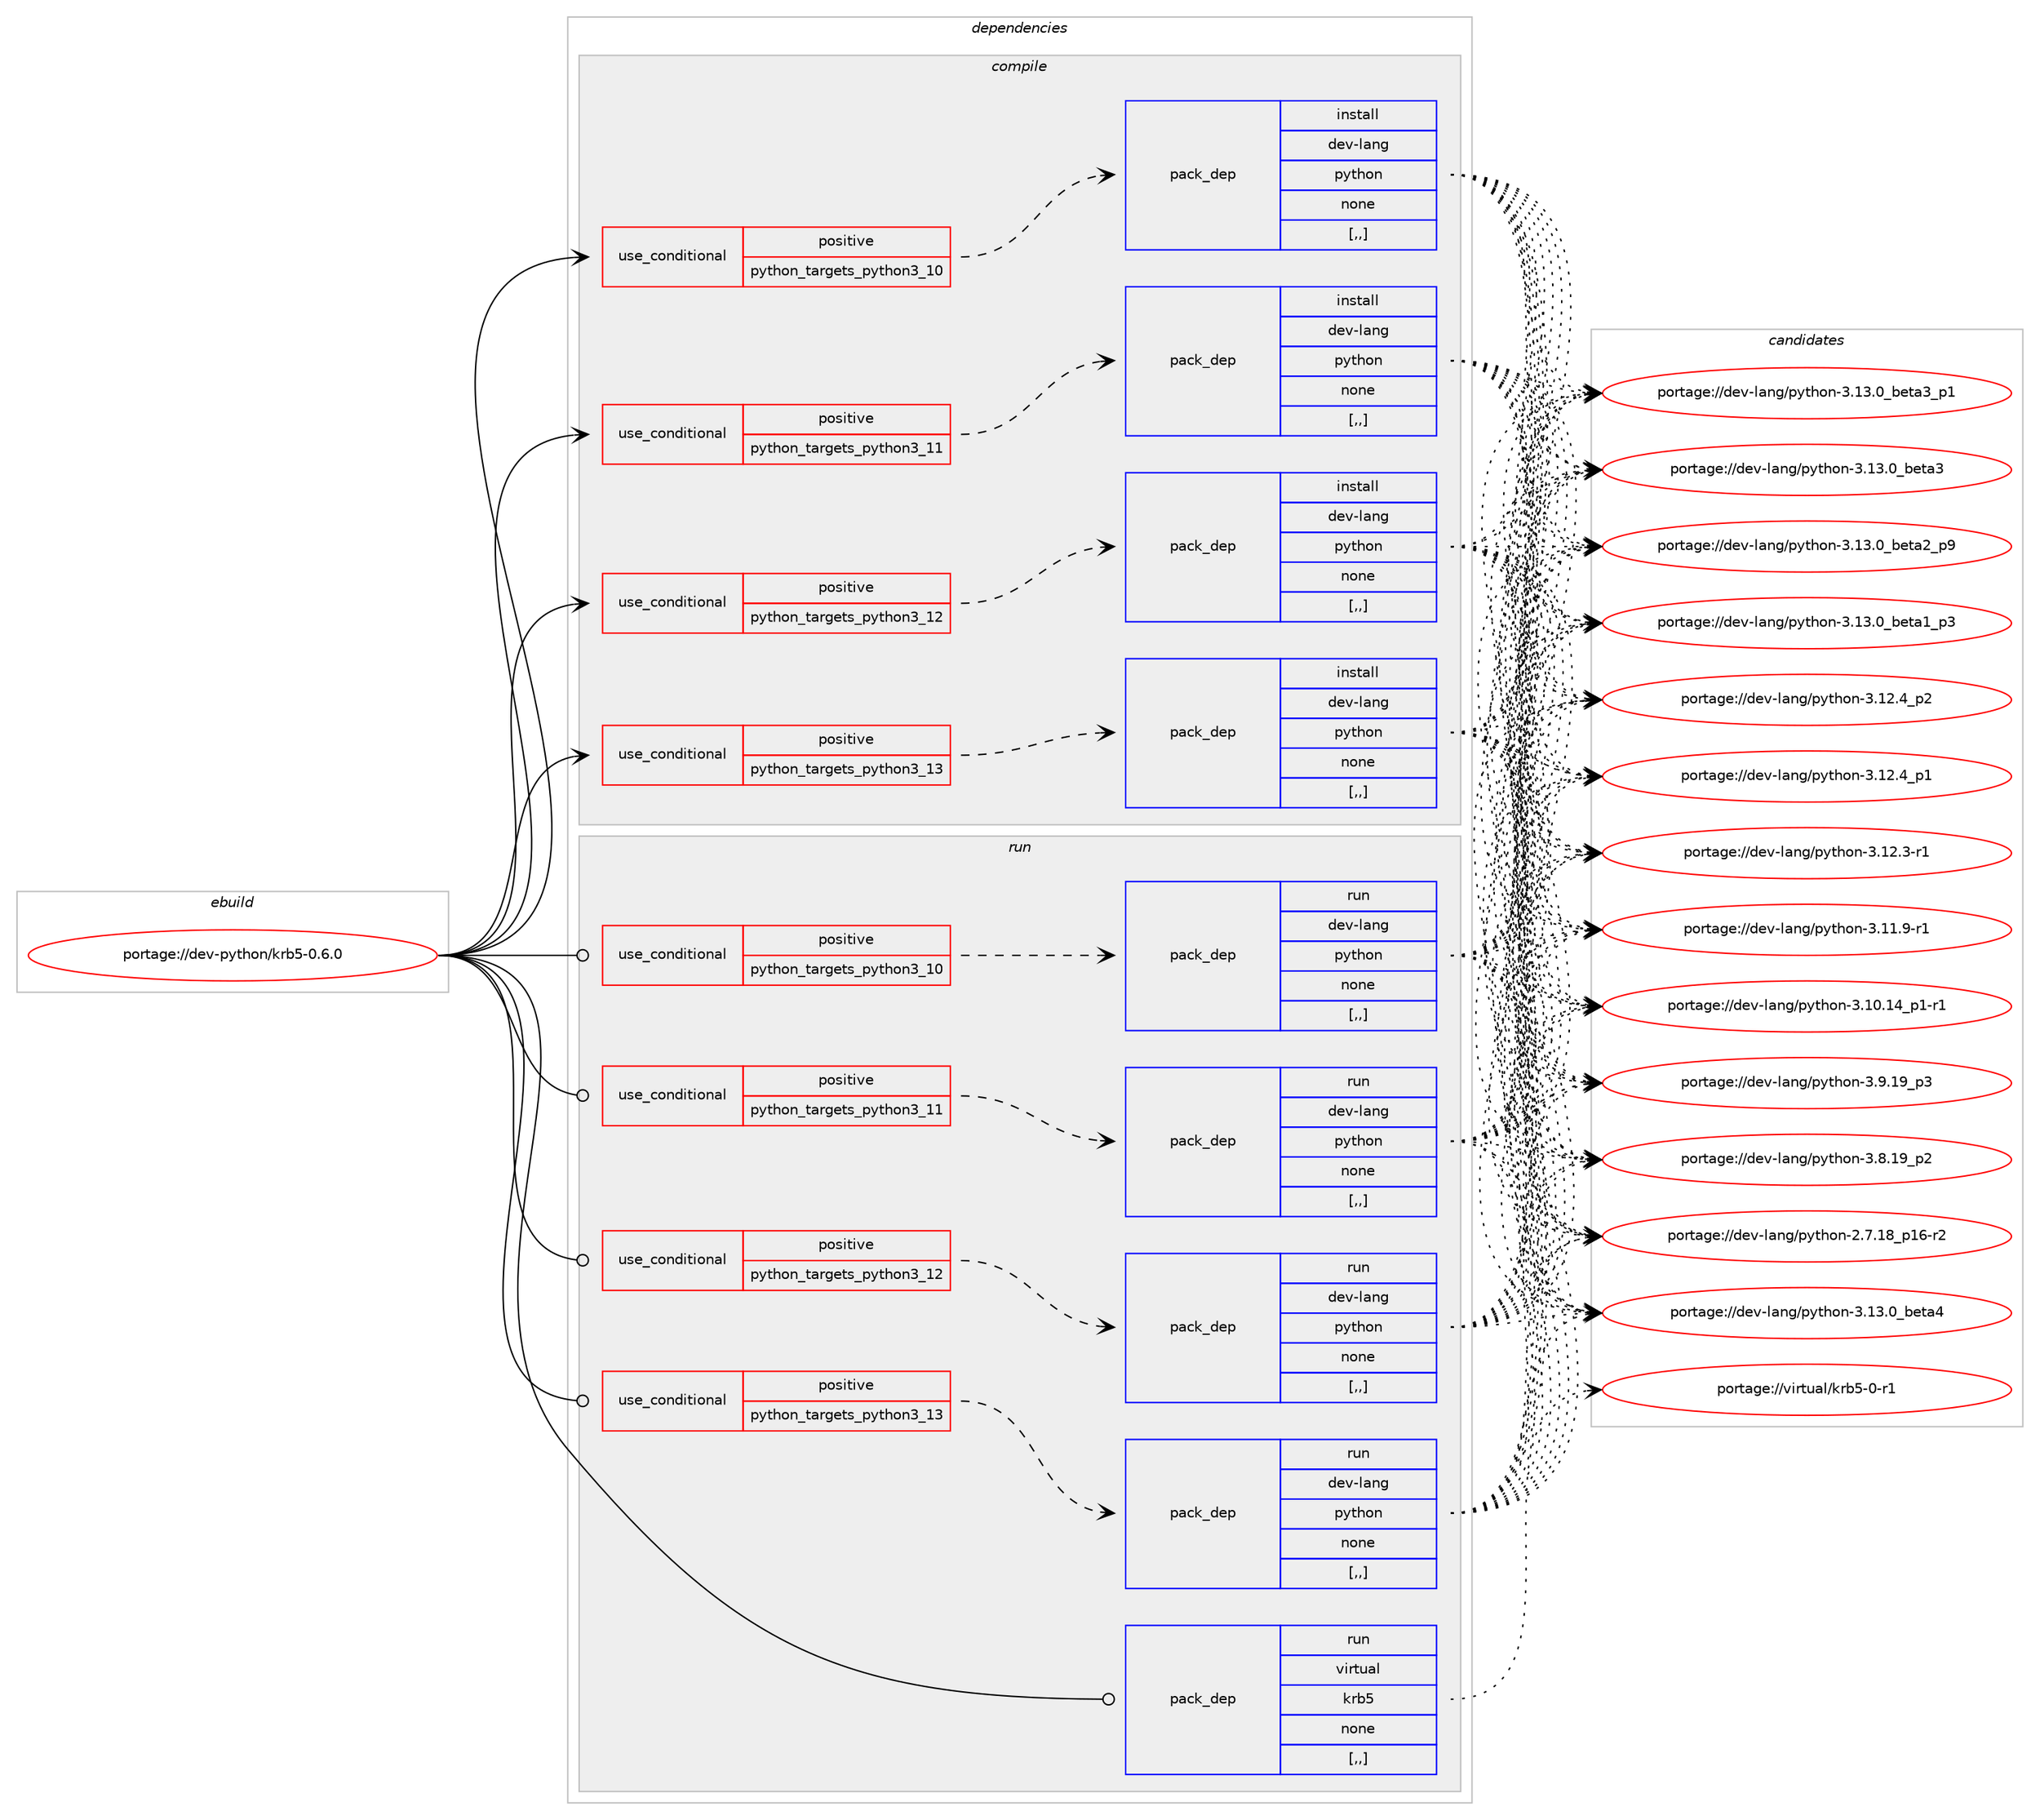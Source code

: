 digraph prolog {

# *************
# Graph options
# *************

newrank=true;
concentrate=true;
compound=true;
graph [rankdir=LR,fontname=Helvetica,fontsize=10,ranksep=1.5];#, ranksep=2.5, nodesep=0.2];
edge  [arrowhead=vee];
node  [fontname=Helvetica,fontsize=10];

# **********
# The ebuild
# **********

subgraph cluster_leftcol {
color=gray;
label=<<i>ebuild</i>>;
id [label="portage://dev-python/krb5-0.6.0", color=red, width=4, href="../dev-python/krb5-0.6.0.svg"];
}

# ****************
# The dependencies
# ****************

subgraph cluster_midcol {
color=gray;
label=<<i>dependencies</i>>;
subgraph cluster_compile {
fillcolor="#eeeeee";
style=filled;
label=<<i>compile</i>>;
subgraph cond34245 {
dependency149998 [label=<<TABLE BORDER="0" CELLBORDER="1" CELLSPACING="0" CELLPADDING="4"><TR><TD ROWSPAN="3" CELLPADDING="10">use_conditional</TD></TR><TR><TD>positive</TD></TR><TR><TD>python_targets_python3_10</TD></TR></TABLE>>, shape=none, color=red];
subgraph pack114504 {
dependency149999 [label=<<TABLE BORDER="0" CELLBORDER="1" CELLSPACING="0" CELLPADDING="4" WIDTH="220"><TR><TD ROWSPAN="6" CELLPADDING="30">pack_dep</TD></TR><TR><TD WIDTH="110">install</TD></TR><TR><TD>dev-lang</TD></TR><TR><TD>python</TD></TR><TR><TD>none</TD></TR><TR><TD>[,,]</TD></TR></TABLE>>, shape=none, color=blue];
}
dependency149998:e -> dependency149999:w [weight=20,style="dashed",arrowhead="vee"];
}
id:e -> dependency149998:w [weight=20,style="solid",arrowhead="vee"];
subgraph cond34246 {
dependency150000 [label=<<TABLE BORDER="0" CELLBORDER="1" CELLSPACING="0" CELLPADDING="4"><TR><TD ROWSPAN="3" CELLPADDING="10">use_conditional</TD></TR><TR><TD>positive</TD></TR><TR><TD>python_targets_python3_11</TD></TR></TABLE>>, shape=none, color=red];
subgraph pack114505 {
dependency150001 [label=<<TABLE BORDER="0" CELLBORDER="1" CELLSPACING="0" CELLPADDING="4" WIDTH="220"><TR><TD ROWSPAN="6" CELLPADDING="30">pack_dep</TD></TR><TR><TD WIDTH="110">install</TD></TR><TR><TD>dev-lang</TD></TR><TR><TD>python</TD></TR><TR><TD>none</TD></TR><TR><TD>[,,]</TD></TR></TABLE>>, shape=none, color=blue];
}
dependency150000:e -> dependency150001:w [weight=20,style="dashed",arrowhead="vee"];
}
id:e -> dependency150000:w [weight=20,style="solid",arrowhead="vee"];
subgraph cond34247 {
dependency150002 [label=<<TABLE BORDER="0" CELLBORDER="1" CELLSPACING="0" CELLPADDING="4"><TR><TD ROWSPAN="3" CELLPADDING="10">use_conditional</TD></TR><TR><TD>positive</TD></TR><TR><TD>python_targets_python3_12</TD></TR></TABLE>>, shape=none, color=red];
subgraph pack114506 {
dependency150003 [label=<<TABLE BORDER="0" CELLBORDER="1" CELLSPACING="0" CELLPADDING="4" WIDTH="220"><TR><TD ROWSPAN="6" CELLPADDING="30">pack_dep</TD></TR><TR><TD WIDTH="110">install</TD></TR><TR><TD>dev-lang</TD></TR><TR><TD>python</TD></TR><TR><TD>none</TD></TR><TR><TD>[,,]</TD></TR></TABLE>>, shape=none, color=blue];
}
dependency150002:e -> dependency150003:w [weight=20,style="dashed",arrowhead="vee"];
}
id:e -> dependency150002:w [weight=20,style="solid",arrowhead="vee"];
subgraph cond34248 {
dependency150004 [label=<<TABLE BORDER="0" CELLBORDER="1" CELLSPACING="0" CELLPADDING="4"><TR><TD ROWSPAN="3" CELLPADDING="10">use_conditional</TD></TR><TR><TD>positive</TD></TR><TR><TD>python_targets_python3_13</TD></TR></TABLE>>, shape=none, color=red];
subgraph pack114507 {
dependency150005 [label=<<TABLE BORDER="0" CELLBORDER="1" CELLSPACING="0" CELLPADDING="4" WIDTH="220"><TR><TD ROWSPAN="6" CELLPADDING="30">pack_dep</TD></TR><TR><TD WIDTH="110">install</TD></TR><TR><TD>dev-lang</TD></TR><TR><TD>python</TD></TR><TR><TD>none</TD></TR><TR><TD>[,,]</TD></TR></TABLE>>, shape=none, color=blue];
}
dependency150004:e -> dependency150005:w [weight=20,style="dashed",arrowhead="vee"];
}
id:e -> dependency150004:w [weight=20,style="solid",arrowhead="vee"];
}
subgraph cluster_compileandrun {
fillcolor="#eeeeee";
style=filled;
label=<<i>compile and run</i>>;
}
subgraph cluster_run {
fillcolor="#eeeeee";
style=filled;
label=<<i>run</i>>;
subgraph cond34249 {
dependency150006 [label=<<TABLE BORDER="0" CELLBORDER="1" CELLSPACING="0" CELLPADDING="4"><TR><TD ROWSPAN="3" CELLPADDING="10">use_conditional</TD></TR><TR><TD>positive</TD></TR><TR><TD>python_targets_python3_10</TD></TR></TABLE>>, shape=none, color=red];
subgraph pack114508 {
dependency150007 [label=<<TABLE BORDER="0" CELLBORDER="1" CELLSPACING="0" CELLPADDING="4" WIDTH="220"><TR><TD ROWSPAN="6" CELLPADDING="30">pack_dep</TD></TR><TR><TD WIDTH="110">run</TD></TR><TR><TD>dev-lang</TD></TR><TR><TD>python</TD></TR><TR><TD>none</TD></TR><TR><TD>[,,]</TD></TR></TABLE>>, shape=none, color=blue];
}
dependency150006:e -> dependency150007:w [weight=20,style="dashed",arrowhead="vee"];
}
id:e -> dependency150006:w [weight=20,style="solid",arrowhead="odot"];
subgraph cond34250 {
dependency150008 [label=<<TABLE BORDER="0" CELLBORDER="1" CELLSPACING="0" CELLPADDING="4"><TR><TD ROWSPAN="3" CELLPADDING="10">use_conditional</TD></TR><TR><TD>positive</TD></TR><TR><TD>python_targets_python3_11</TD></TR></TABLE>>, shape=none, color=red];
subgraph pack114509 {
dependency150009 [label=<<TABLE BORDER="0" CELLBORDER="1" CELLSPACING="0" CELLPADDING="4" WIDTH="220"><TR><TD ROWSPAN="6" CELLPADDING="30">pack_dep</TD></TR><TR><TD WIDTH="110">run</TD></TR><TR><TD>dev-lang</TD></TR><TR><TD>python</TD></TR><TR><TD>none</TD></TR><TR><TD>[,,]</TD></TR></TABLE>>, shape=none, color=blue];
}
dependency150008:e -> dependency150009:w [weight=20,style="dashed",arrowhead="vee"];
}
id:e -> dependency150008:w [weight=20,style="solid",arrowhead="odot"];
subgraph cond34251 {
dependency150010 [label=<<TABLE BORDER="0" CELLBORDER="1" CELLSPACING="0" CELLPADDING="4"><TR><TD ROWSPAN="3" CELLPADDING="10">use_conditional</TD></TR><TR><TD>positive</TD></TR><TR><TD>python_targets_python3_12</TD></TR></TABLE>>, shape=none, color=red];
subgraph pack114510 {
dependency150011 [label=<<TABLE BORDER="0" CELLBORDER="1" CELLSPACING="0" CELLPADDING="4" WIDTH="220"><TR><TD ROWSPAN="6" CELLPADDING="30">pack_dep</TD></TR><TR><TD WIDTH="110">run</TD></TR><TR><TD>dev-lang</TD></TR><TR><TD>python</TD></TR><TR><TD>none</TD></TR><TR><TD>[,,]</TD></TR></TABLE>>, shape=none, color=blue];
}
dependency150010:e -> dependency150011:w [weight=20,style="dashed",arrowhead="vee"];
}
id:e -> dependency150010:w [weight=20,style="solid",arrowhead="odot"];
subgraph cond34252 {
dependency150012 [label=<<TABLE BORDER="0" CELLBORDER="1" CELLSPACING="0" CELLPADDING="4"><TR><TD ROWSPAN="3" CELLPADDING="10">use_conditional</TD></TR><TR><TD>positive</TD></TR><TR><TD>python_targets_python3_13</TD></TR></TABLE>>, shape=none, color=red];
subgraph pack114511 {
dependency150013 [label=<<TABLE BORDER="0" CELLBORDER="1" CELLSPACING="0" CELLPADDING="4" WIDTH="220"><TR><TD ROWSPAN="6" CELLPADDING="30">pack_dep</TD></TR><TR><TD WIDTH="110">run</TD></TR><TR><TD>dev-lang</TD></TR><TR><TD>python</TD></TR><TR><TD>none</TD></TR><TR><TD>[,,]</TD></TR></TABLE>>, shape=none, color=blue];
}
dependency150012:e -> dependency150013:w [weight=20,style="dashed",arrowhead="vee"];
}
id:e -> dependency150012:w [weight=20,style="solid",arrowhead="odot"];
subgraph pack114512 {
dependency150014 [label=<<TABLE BORDER="0" CELLBORDER="1" CELLSPACING="0" CELLPADDING="4" WIDTH="220"><TR><TD ROWSPAN="6" CELLPADDING="30">pack_dep</TD></TR><TR><TD WIDTH="110">run</TD></TR><TR><TD>virtual</TD></TR><TR><TD>krb5</TD></TR><TR><TD>none</TD></TR><TR><TD>[,,]</TD></TR></TABLE>>, shape=none, color=blue];
}
id:e -> dependency150014:w [weight=20,style="solid",arrowhead="odot"];
}
}

# **************
# The candidates
# **************

subgraph cluster_choices {
rank=same;
color=gray;
label=<<i>candidates</i>>;

subgraph choice114504 {
color=black;
nodesep=1;
choice1001011184510897110103471121211161041111104551464951464895981011169752 [label="portage://dev-lang/python-3.13.0_beta4", color=red, width=4,href="../dev-lang/python-3.13.0_beta4.svg"];
choice10010111845108971101034711212111610411111045514649514648959810111697519511249 [label="portage://dev-lang/python-3.13.0_beta3_p1", color=red, width=4,href="../dev-lang/python-3.13.0_beta3_p1.svg"];
choice1001011184510897110103471121211161041111104551464951464895981011169751 [label="portage://dev-lang/python-3.13.0_beta3", color=red, width=4,href="../dev-lang/python-3.13.0_beta3.svg"];
choice10010111845108971101034711212111610411111045514649514648959810111697509511257 [label="portage://dev-lang/python-3.13.0_beta2_p9", color=red, width=4,href="../dev-lang/python-3.13.0_beta2_p9.svg"];
choice10010111845108971101034711212111610411111045514649514648959810111697499511251 [label="portage://dev-lang/python-3.13.0_beta1_p3", color=red, width=4,href="../dev-lang/python-3.13.0_beta1_p3.svg"];
choice100101118451089711010347112121116104111110455146495046529511250 [label="portage://dev-lang/python-3.12.4_p2", color=red, width=4,href="../dev-lang/python-3.12.4_p2.svg"];
choice100101118451089711010347112121116104111110455146495046529511249 [label="portage://dev-lang/python-3.12.4_p1", color=red, width=4,href="../dev-lang/python-3.12.4_p1.svg"];
choice100101118451089711010347112121116104111110455146495046514511449 [label="portage://dev-lang/python-3.12.3-r1", color=red, width=4,href="../dev-lang/python-3.12.3-r1.svg"];
choice100101118451089711010347112121116104111110455146494946574511449 [label="portage://dev-lang/python-3.11.9-r1", color=red, width=4,href="../dev-lang/python-3.11.9-r1.svg"];
choice100101118451089711010347112121116104111110455146494846495295112494511449 [label="portage://dev-lang/python-3.10.14_p1-r1", color=red, width=4,href="../dev-lang/python-3.10.14_p1-r1.svg"];
choice100101118451089711010347112121116104111110455146574649579511251 [label="portage://dev-lang/python-3.9.19_p3", color=red, width=4,href="../dev-lang/python-3.9.19_p3.svg"];
choice100101118451089711010347112121116104111110455146564649579511250 [label="portage://dev-lang/python-3.8.19_p2", color=red, width=4,href="../dev-lang/python-3.8.19_p2.svg"];
choice100101118451089711010347112121116104111110455046554649569511249544511450 [label="portage://dev-lang/python-2.7.18_p16-r2", color=red, width=4,href="../dev-lang/python-2.7.18_p16-r2.svg"];
dependency149999:e -> choice1001011184510897110103471121211161041111104551464951464895981011169752:w [style=dotted,weight="100"];
dependency149999:e -> choice10010111845108971101034711212111610411111045514649514648959810111697519511249:w [style=dotted,weight="100"];
dependency149999:e -> choice1001011184510897110103471121211161041111104551464951464895981011169751:w [style=dotted,weight="100"];
dependency149999:e -> choice10010111845108971101034711212111610411111045514649514648959810111697509511257:w [style=dotted,weight="100"];
dependency149999:e -> choice10010111845108971101034711212111610411111045514649514648959810111697499511251:w [style=dotted,weight="100"];
dependency149999:e -> choice100101118451089711010347112121116104111110455146495046529511250:w [style=dotted,weight="100"];
dependency149999:e -> choice100101118451089711010347112121116104111110455146495046529511249:w [style=dotted,weight="100"];
dependency149999:e -> choice100101118451089711010347112121116104111110455146495046514511449:w [style=dotted,weight="100"];
dependency149999:e -> choice100101118451089711010347112121116104111110455146494946574511449:w [style=dotted,weight="100"];
dependency149999:e -> choice100101118451089711010347112121116104111110455146494846495295112494511449:w [style=dotted,weight="100"];
dependency149999:e -> choice100101118451089711010347112121116104111110455146574649579511251:w [style=dotted,weight="100"];
dependency149999:e -> choice100101118451089711010347112121116104111110455146564649579511250:w [style=dotted,weight="100"];
dependency149999:e -> choice100101118451089711010347112121116104111110455046554649569511249544511450:w [style=dotted,weight="100"];
}
subgraph choice114505 {
color=black;
nodesep=1;
choice1001011184510897110103471121211161041111104551464951464895981011169752 [label="portage://dev-lang/python-3.13.0_beta4", color=red, width=4,href="../dev-lang/python-3.13.0_beta4.svg"];
choice10010111845108971101034711212111610411111045514649514648959810111697519511249 [label="portage://dev-lang/python-3.13.0_beta3_p1", color=red, width=4,href="../dev-lang/python-3.13.0_beta3_p1.svg"];
choice1001011184510897110103471121211161041111104551464951464895981011169751 [label="portage://dev-lang/python-3.13.0_beta3", color=red, width=4,href="../dev-lang/python-3.13.0_beta3.svg"];
choice10010111845108971101034711212111610411111045514649514648959810111697509511257 [label="portage://dev-lang/python-3.13.0_beta2_p9", color=red, width=4,href="../dev-lang/python-3.13.0_beta2_p9.svg"];
choice10010111845108971101034711212111610411111045514649514648959810111697499511251 [label="portage://dev-lang/python-3.13.0_beta1_p3", color=red, width=4,href="../dev-lang/python-3.13.0_beta1_p3.svg"];
choice100101118451089711010347112121116104111110455146495046529511250 [label="portage://dev-lang/python-3.12.4_p2", color=red, width=4,href="../dev-lang/python-3.12.4_p2.svg"];
choice100101118451089711010347112121116104111110455146495046529511249 [label="portage://dev-lang/python-3.12.4_p1", color=red, width=4,href="../dev-lang/python-3.12.4_p1.svg"];
choice100101118451089711010347112121116104111110455146495046514511449 [label="portage://dev-lang/python-3.12.3-r1", color=red, width=4,href="../dev-lang/python-3.12.3-r1.svg"];
choice100101118451089711010347112121116104111110455146494946574511449 [label="portage://dev-lang/python-3.11.9-r1", color=red, width=4,href="../dev-lang/python-3.11.9-r1.svg"];
choice100101118451089711010347112121116104111110455146494846495295112494511449 [label="portage://dev-lang/python-3.10.14_p1-r1", color=red, width=4,href="../dev-lang/python-3.10.14_p1-r1.svg"];
choice100101118451089711010347112121116104111110455146574649579511251 [label="portage://dev-lang/python-3.9.19_p3", color=red, width=4,href="../dev-lang/python-3.9.19_p3.svg"];
choice100101118451089711010347112121116104111110455146564649579511250 [label="portage://dev-lang/python-3.8.19_p2", color=red, width=4,href="../dev-lang/python-3.8.19_p2.svg"];
choice100101118451089711010347112121116104111110455046554649569511249544511450 [label="portage://dev-lang/python-2.7.18_p16-r2", color=red, width=4,href="../dev-lang/python-2.7.18_p16-r2.svg"];
dependency150001:e -> choice1001011184510897110103471121211161041111104551464951464895981011169752:w [style=dotted,weight="100"];
dependency150001:e -> choice10010111845108971101034711212111610411111045514649514648959810111697519511249:w [style=dotted,weight="100"];
dependency150001:e -> choice1001011184510897110103471121211161041111104551464951464895981011169751:w [style=dotted,weight="100"];
dependency150001:e -> choice10010111845108971101034711212111610411111045514649514648959810111697509511257:w [style=dotted,weight="100"];
dependency150001:e -> choice10010111845108971101034711212111610411111045514649514648959810111697499511251:w [style=dotted,weight="100"];
dependency150001:e -> choice100101118451089711010347112121116104111110455146495046529511250:w [style=dotted,weight="100"];
dependency150001:e -> choice100101118451089711010347112121116104111110455146495046529511249:w [style=dotted,weight="100"];
dependency150001:e -> choice100101118451089711010347112121116104111110455146495046514511449:w [style=dotted,weight="100"];
dependency150001:e -> choice100101118451089711010347112121116104111110455146494946574511449:w [style=dotted,weight="100"];
dependency150001:e -> choice100101118451089711010347112121116104111110455146494846495295112494511449:w [style=dotted,weight="100"];
dependency150001:e -> choice100101118451089711010347112121116104111110455146574649579511251:w [style=dotted,weight="100"];
dependency150001:e -> choice100101118451089711010347112121116104111110455146564649579511250:w [style=dotted,weight="100"];
dependency150001:e -> choice100101118451089711010347112121116104111110455046554649569511249544511450:w [style=dotted,weight="100"];
}
subgraph choice114506 {
color=black;
nodesep=1;
choice1001011184510897110103471121211161041111104551464951464895981011169752 [label="portage://dev-lang/python-3.13.0_beta4", color=red, width=4,href="../dev-lang/python-3.13.0_beta4.svg"];
choice10010111845108971101034711212111610411111045514649514648959810111697519511249 [label="portage://dev-lang/python-3.13.0_beta3_p1", color=red, width=4,href="../dev-lang/python-3.13.0_beta3_p1.svg"];
choice1001011184510897110103471121211161041111104551464951464895981011169751 [label="portage://dev-lang/python-3.13.0_beta3", color=red, width=4,href="../dev-lang/python-3.13.0_beta3.svg"];
choice10010111845108971101034711212111610411111045514649514648959810111697509511257 [label="portage://dev-lang/python-3.13.0_beta2_p9", color=red, width=4,href="../dev-lang/python-3.13.0_beta2_p9.svg"];
choice10010111845108971101034711212111610411111045514649514648959810111697499511251 [label="portage://dev-lang/python-3.13.0_beta1_p3", color=red, width=4,href="../dev-lang/python-3.13.0_beta1_p3.svg"];
choice100101118451089711010347112121116104111110455146495046529511250 [label="portage://dev-lang/python-3.12.4_p2", color=red, width=4,href="../dev-lang/python-3.12.4_p2.svg"];
choice100101118451089711010347112121116104111110455146495046529511249 [label="portage://dev-lang/python-3.12.4_p1", color=red, width=4,href="../dev-lang/python-3.12.4_p1.svg"];
choice100101118451089711010347112121116104111110455146495046514511449 [label="portage://dev-lang/python-3.12.3-r1", color=red, width=4,href="../dev-lang/python-3.12.3-r1.svg"];
choice100101118451089711010347112121116104111110455146494946574511449 [label="portage://dev-lang/python-3.11.9-r1", color=red, width=4,href="../dev-lang/python-3.11.9-r1.svg"];
choice100101118451089711010347112121116104111110455146494846495295112494511449 [label="portage://dev-lang/python-3.10.14_p1-r1", color=red, width=4,href="../dev-lang/python-3.10.14_p1-r1.svg"];
choice100101118451089711010347112121116104111110455146574649579511251 [label="portage://dev-lang/python-3.9.19_p3", color=red, width=4,href="../dev-lang/python-3.9.19_p3.svg"];
choice100101118451089711010347112121116104111110455146564649579511250 [label="portage://dev-lang/python-3.8.19_p2", color=red, width=4,href="../dev-lang/python-3.8.19_p2.svg"];
choice100101118451089711010347112121116104111110455046554649569511249544511450 [label="portage://dev-lang/python-2.7.18_p16-r2", color=red, width=4,href="../dev-lang/python-2.7.18_p16-r2.svg"];
dependency150003:e -> choice1001011184510897110103471121211161041111104551464951464895981011169752:w [style=dotted,weight="100"];
dependency150003:e -> choice10010111845108971101034711212111610411111045514649514648959810111697519511249:w [style=dotted,weight="100"];
dependency150003:e -> choice1001011184510897110103471121211161041111104551464951464895981011169751:w [style=dotted,weight="100"];
dependency150003:e -> choice10010111845108971101034711212111610411111045514649514648959810111697509511257:w [style=dotted,weight="100"];
dependency150003:e -> choice10010111845108971101034711212111610411111045514649514648959810111697499511251:w [style=dotted,weight="100"];
dependency150003:e -> choice100101118451089711010347112121116104111110455146495046529511250:w [style=dotted,weight="100"];
dependency150003:e -> choice100101118451089711010347112121116104111110455146495046529511249:w [style=dotted,weight="100"];
dependency150003:e -> choice100101118451089711010347112121116104111110455146495046514511449:w [style=dotted,weight="100"];
dependency150003:e -> choice100101118451089711010347112121116104111110455146494946574511449:w [style=dotted,weight="100"];
dependency150003:e -> choice100101118451089711010347112121116104111110455146494846495295112494511449:w [style=dotted,weight="100"];
dependency150003:e -> choice100101118451089711010347112121116104111110455146574649579511251:w [style=dotted,weight="100"];
dependency150003:e -> choice100101118451089711010347112121116104111110455146564649579511250:w [style=dotted,weight="100"];
dependency150003:e -> choice100101118451089711010347112121116104111110455046554649569511249544511450:w [style=dotted,weight="100"];
}
subgraph choice114507 {
color=black;
nodesep=1;
choice1001011184510897110103471121211161041111104551464951464895981011169752 [label="portage://dev-lang/python-3.13.0_beta4", color=red, width=4,href="../dev-lang/python-3.13.0_beta4.svg"];
choice10010111845108971101034711212111610411111045514649514648959810111697519511249 [label="portage://dev-lang/python-3.13.0_beta3_p1", color=red, width=4,href="../dev-lang/python-3.13.0_beta3_p1.svg"];
choice1001011184510897110103471121211161041111104551464951464895981011169751 [label="portage://dev-lang/python-3.13.0_beta3", color=red, width=4,href="../dev-lang/python-3.13.0_beta3.svg"];
choice10010111845108971101034711212111610411111045514649514648959810111697509511257 [label="portage://dev-lang/python-3.13.0_beta2_p9", color=red, width=4,href="../dev-lang/python-3.13.0_beta2_p9.svg"];
choice10010111845108971101034711212111610411111045514649514648959810111697499511251 [label="portage://dev-lang/python-3.13.0_beta1_p3", color=red, width=4,href="../dev-lang/python-3.13.0_beta1_p3.svg"];
choice100101118451089711010347112121116104111110455146495046529511250 [label="portage://dev-lang/python-3.12.4_p2", color=red, width=4,href="../dev-lang/python-3.12.4_p2.svg"];
choice100101118451089711010347112121116104111110455146495046529511249 [label="portage://dev-lang/python-3.12.4_p1", color=red, width=4,href="../dev-lang/python-3.12.4_p1.svg"];
choice100101118451089711010347112121116104111110455146495046514511449 [label="portage://dev-lang/python-3.12.3-r1", color=red, width=4,href="../dev-lang/python-3.12.3-r1.svg"];
choice100101118451089711010347112121116104111110455146494946574511449 [label="portage://dev-lang/python-3.11.9-r1", color=red, width=4,href="../dev-lang/python-3.11.9-r1.svg"];
choice100101118451089711010347112121116104111110455146494846495295112494511449 [label="portage://dev-lang/python-3.10.14_p1-r1", color=red, width=4,href="../dev-lang/python-3.10.14_p1-r1.svg"];
choice100101118451089711010347112121116104111110455146574649579511251 [label="portage://dev-lang/python-3.9.19_p3", color=red, width=4,href="../dev-lang/python-3.9.19_p3.svg"];
choice100101118451089711010347112121116104111110455146564649579511250 [label="portage://dev-lang/python-3.8.19_p2", color=red, width=4,href="../dev-lang/python-3.8.19_p2.svg"];
choice100101118451089711010347112121116104111110455046554649569511249544511450 [label="portage://dev-lang/python-2.7.18_p16-r2", color=red, width=4,href="../dev-lang/python-2.7.18_p16-r2.svg"];
dependency150005:e -> choice1001011184510897110103471121211161041111104551464951464895981011169752:w [style=dotted,weight="100"];
dependency150005:e -> choice10010111845108971101034711212111610411111045514649514648959810111697519511249:w [style=dotted,weight="100"];
dependency150005:e -> choice1001011184510897110103471121211161041111104551464951464895981011169751:w [style=dotted,weight="100"];
dependency150005:e -> choice10010111845108971101034711212111610411111045514649514648959810111697509511257:w [style=dotted,weight="100"];
dependency150005:e -> choice10010111845108971101034711212111610411111045514649514648959810111697499511251:w [style=dotted,weight="100"];
dependency150005:e -> choice100101118451089711010347112121116104111110455146495046529511250:w [style=dotted,weight="100"];
dependency150005:e -> choice100101118451089711010347112121116104111110455146495046529511249:w [style=dotted,weight="100"];
dependency150005:e -> choice100101118451089711010347112121116104111110455146495046514511449:w [style=dotted,weight="100"];
dependency150005:e -> choice100101118451089711010347112121116104111110455146494946574511449:w [style=dotted,weight="100"];
dependency150005:e -> choice100101118451089711010347112121116104111110455146494846495295112494511449:w [style=dotted,weight="100"];
dependency150005:e -> choice100101118451089711010347112121116104111110455146574649579511251:w [style=dotted,weight="100"];
dependency150005:e -> choice100101118451089711010347112121116104111110455146564649579511250:w [style=dotted,weight="100"];
dependency150005:e -> choice100101118451089711010347112121116104111110455046554649569511249544511450:w [style=dotted,weight="100"];
}
subgraph choice114508 {
color=black;
nodesep=1;
choice1001011184510897110103471121211161041111104551464951464895981011169752 [label="portage://dev-lang/python-3.13.0_beta4", color=red, width=4,href="../dev-lang/python-3.13.0_beta4.svg"];
choice10010111845108971101034711212111610411111045514649514648959810111697519511249 [label="portage://dev-lang/python-3.13.0_beta3_p1", color=red, width=4,href="../dev-lang/python-3.13.0_beta3_p1.svg"];
choice1001011184510897110103471121211161041111104551464951464895981011169751 [label="portage://dev-lang/python-3.13.0_beta3", color=red, width=4,href="../dev-lang/python-3.13.0_beta3.svg"];
choice10010111845108971101034711212111610411111045514649514648959810111697509511257 [label="portage://dev-lang/python-3.13.0_beta2_p9", color=red, width=4,href="../dev-lang/python-3.13.0_beta2_p9.svg"];
choice10010111845108971101034711212111610411111045514649514648959810111697499511251 [label="portage://dev-lang/python-3.13.0_beta1_p3", color=red, width=4,href="../dev-lang/python-3.13.0_beta1_p3.svg"];
choice100101118451089711010347112121116104111110455146495046529511250 [label="portage://dev-lang/python-3.12.4_p2", color=red, width=4,href="../dev-lang/python-3.12.4_p2.svg"];
choice100101118451089711010347112121116104111110455146495046529511249 [label="portage://dev-lang/python-3.12.4_p1", color=red, width=4,href="../dev-lang/python-3.12.4_p1.svg"];
choice100101118451089711010347112121116104111110455146495046514511449 [label="portage://dev-lang/python-3.12.3-r1", color=red, width=4,href="../dev-lang/python-3.12.3-r1.svg"];
choice100101118451089711010347112121116104111110455146494946574511449 [label="portage://dev-lang/python-3.11.9-r1", color=red, width=4,href="../dev-lang/python-3.11.9-r1.svg"];
choice100101118451089711010347112121116104111110455146494846495295112494511449 [label="portage://dev-lang/python-3.10.14_p1-r1", color=red, width=4,href="../dev-lang/python-3.10.14_p1-r1.svg"];
choice100101118451089711010347112121116104111110455146574649579511251 [label="portage://dev-lang/python-3.9.19_p3", color=red, width=4,href="../dev-lang/python-3.9.19_p3.svg"];
choice100101118451089711010347112121116104111110455146564649579511250 [label="portage://dev-lang/python-3.8.19_p2", color=red, width=4,href="../dev-lang/python-3.8.19_p2.svg"];
choice100101118451089711010347112121116104111110455046554649569511249544511450 [label="portage://dev-lang/python-2.7.18_p16-r2", color=red, width=4,href="../dev-lang/python-2.7.18_p16-r2.svg"];
dependency150007:e -> choice1001011184510897110103471121211161041111104551464951464895981011169752:w [style=dotted,weight="100"];
dependency150007:e -> choice10010111845108971101034711212111610411111045514649514648959810111697519511249:w [style=dotted,weight="100"];
dependency150007:e -> choice1001011184510897110103471121211161041111104551464951464895981011169751:w [style=dotted,weight="100"];
dependency150007:e -> choice10010111845108971101034711212111610411111045514649514648959810111697509511257:w [style=dotted,weight="100"];
dependency150007:e -> choice10010111845108971101034711212111610411111045514649514648959810111697499511251:w [style=dotted,weight="100"];
dependency150007:e -> choice100101118451089711010347112121116104111110455146495046529511250:w [style=dotted,weight="100"];
dependency150007:e -> choice100101118451089711010347112121116104111110455146495046529511249:w [style=dotted,weight="100"];
dependency150007:e -> choice100101118451089711010347112121116104111110455146495046514511449:w [style=dotted,weight="100"];
dependency150007:e -> choice100101118451089711010347112121116104111110455146494946574511449:w [style=dotted,weight="100"];
dependency150007:e -> choice100101118451089711010347112121116104111110455146494846495295112494511449:w [style=dotted,weight="100"];
dependency150007:e -> choice100101118451089711010347112121116104111110455146574649579511251:w [style=dotted,weight="100"];
dependency150007:e -> choice100101118451089711010347112121116104111110455146564649579511250:w [style=dotted,weight="100"];
dependency150007:e -> choice100101118451089711010347112121116104111110455046554649569511249544511450:w [style=dotted,weight="100"];
}
subgraph choice114509 {
color=black;
nodesep=1;
choice1001011184510897110103471121211161041111104551464951464895981011169752 [label="portage://dev-lang/python-3.13.0_beta4", color=red, width=4,href="../dev-lang/python-3.13.0_beta4.svg"];
choice10010111845108971101034711212111610411111045514649514648959810111697519511249 [label="portage://dev-lang/python-3.13.0_beta3_p1", color=red, width=4,href="../dev-lang/python-3.13.0_beta3_p1.svg"];
choice1001011184510897110103471121211161041111104551464951464895981011169751 [label="portage://dev-lang/python-3.13.0_beta3", color=red, width=4,href="../dev-lang/python-3.13.0_beta3.svg"];
choice10010111845108971101034711212111610411111045514649514648959810111697509511257 [label="portage://dev-lang/python-3.13.0_beta2_p9", color=red, width=4,href="../dev-lang/python-3.13.0_beta2_p9.svg"];
choice10010111845108971101034711212111610411111045514649514648959810111697499511251 [label="portage://dev-lang/python-3.13.0_beta1_p3", color=red, width=4,href="../dev-lang/python-3.13.0_beta1_p3.svg"];
choice100101118451089711010347112121116104111110455146495046529511250 [label="portage://dev-lang/python-3.12.4_p2", color=red, width=4,href="../dev-lang/python-3.12.4_p2.svg"];
choice100101118451089711010347112121116104111110455146495046529511249 [label="portage://dev-lang/python-3.12.4_p1", color=red, width=4,href="../dev-lang/python-3.12.4_p1.svg"];
choice100101118451089711010347112121116104111110455146495046514511449 [label="portage://dev-lang/python-3.12.3-r1", color=red, width=4,href="../dev-lang/python-3.12.3-r1.svg"];
choice100101118451089711010347112121116104111110455146494946574511449 [label="portage://dev-lang/python-3.11.9-r1", color=red, width=4,href="../dev-lang/python-3.11.9-r1.svg"];
choice100101118451089711010347112121116104111110455146494846495295112494511449 [label="portage://dev-lang/python-3.10.14_p1-r1", color=red, width=4,href="../dev-lang/python-3.10.14_p1-r1.svg"];
choice100101118451089711010347112121116104111110455146574649579511251 [label="portage://dev-lang/python-3.9.19_p3", color=red, width=4,href="../dev-lang/python-3.9.19_p3.svg"];
choice100101118451089711010347112121116104111110455146564649579511250 [label="portage://dev-lang/python-3.8.19_p2", color=red, width=4,href="../dev-lang/python-3.8.19_p2.svg"];
choice100101118451089711010347112121116104111110455046554649569511249544511450 [label="portage://dev-lang/python-2.7.18_p16-r2", color=red, width=4,href="../dev-lang/python-2.7.18_p16-r2.svg"];
dependency150009:e -> choice1001011184510897110103471121211161041111104551464951464895981011169752:w [style=dotted,weight="100"];
dependency150009:e -> choice10010111845108971101034711212111610411111045514649514648959810111697519511249:w [style=dotted,weight="100"];
dependency150009:e -> choice1001011184510897110103471121211161041111104551464951464895981011169751:w [style=dotted,weight="100"];
dependency150009:e -> choice10010111845108971101034711212111610411111045514649514648959810111697509511257:w [style=dotted,weight="100"];
dependency150009:e -> choice10010111845108971101034711212111610411111045514649514648959810111697499511251:w [style=dotted,weight="100"];
dependency150009:e -> choice100101118451089711010347112121116104111110455146495046529511250:w [style=dotted,weight="100"];
dependency150009:e -> choice100101118451089711010347112121116104111110455146495046529511249:w [style=dotted,weight="100"];
dependency150009:e -> choice100101118451089711010347112121116104111110455146495046514511449:w [style=dotted,weight="100"];
dependency150009:e -> choice100101118451089711010347112121116104111110455146494946574511449:w [style=dotted,weight="100"];
dependency150009:e -> choice100101118451089711010347112121116104111110455146494846495295112494511449:w [style=dotted,weight="100"];
dependency150009:e -> choice100101118451089711010347112121116104111110455146574649579511251:w [style=dotted,weight="100"];
dependency150009:e -> choice100101118451089711010347112121116104111110455146564649579511250:w [style=dotted,weight="100"];
dependency150009:e -> choice100101118451089711010347112121116104111110455046554649569511249544511450:w [style=dotted,weight="100"];
}
subgraph choice114510 {
color=black;
nodesep=1;
choice1001011184510897110103471121211161041111104551464951464895981011169752 [label="portage://dev-lang/python-3.13.0_beta4", color=red, width=4,href="../dev-lang/python-3.13.0_beta4.svg"];
choice10010111845108971101034711212111610411111045514649514648959810111697519511249 [label="portage://dev-lang/python-3.13.0_beta3_p1", color=red, width=4,href="../dev-lang/python-3.13.0_beta3_p1.svg"];
choice1001011184510897110103471121211161041111104551464951464895981011169751 [label="portage://dev-lang/python-3.13.0_beta3", color=red, width=4,href="../dev-lang/python-3.13.0_beta3.svg"];
choice10010111845108971101034711212111610411111045514649514648959810111697509511257 [label="portage://dev-lang/python-3.13.0_beta2_p9", color=red, width=4,href="../dev-lang/python-3.13.0_beta2_p9.svg"];
choice10010111845108971101034711212111610411111045514649514648959810111697499511251 [label="portage://dev-lang/python-3.13.0_beta1_p3", color=red, width=4,href="../dev-lang/python-3.13.0_beta1_p3.svg"];
choice100101118451089711010347112121116104111110455146495046529511250 [label="portage://dev-lang/python-3.12.4_p2", color=red, width=4,href="../dev-lang/python-3.12.4_p2.svg"];
choice100101118451089711010347112121116104111110455146495046529511249 [label="portage://dev-lang/python-3.12.4_p1", color=red, width=4,href="../dev-lang/python-3.12.4_p1.svg"];
choice100101118451089711010347112121116104111110455146495046514511449 [label="portage://dev-lang/python-3.12.3-r1", color=red, width=4,href="../dev-lang/python-3.12.3-r1.svg"];
choice100101118451089711010347112121116104111110455146494946574511449 [label="portage://dev-lang/python-3.11.9-r1", color=red, width=4,href="../dev-lang/python-3.11.9-r1.svg"];
choice100101118451089711010347112121116104111110455146494846495295112494511449 [label="portage://dev-lang/python-3.10.14_p1-r1", color=red, width=4,href="../dev-lang/python-3.10.14_p1-r1.svg"];
choice100101118451089711010347112121116104111110455146574649579511251 [label="portage://dev-lang/python-3.9.19_p3", color=red, width=4,href="../dev-lang/python-3.9.19_p3.svg"];
choice100101118451089711010347112121116104111110455146564649579511250 [label="portage://dev-lang/python-3.8.19_p2", color=red, width=4,href="../dev-lang/python-3.8.19_p2.svg"];
choice100101118451089711010347112121116104111110455046554649569511249544511450 [label="portage://dev-lang/python-2.7.18_p16-r2", color=red, width=4,href="../dev-lang/python-2.7.18_p16-r2.svg"];
dependency150011:e -> choice1001011184510897110103471121211161041111104551464951464895981011169752:w [style=dotted,weight="100"];
dependency150011:e -> choice10010111845108971101034711212111610411111045514649514648959810111697519511249:w [style=dotted,weight="100"];
dependency150011:e -> choice1001011184510897110103471121211161041111104551464951464895981011169751:w [style=dotted,weight="100"];
dependency150011:e -> choice10010111845108971101034711212111610411111045514649514648959810111697509511257:w [style=dotted,weight="100"];
dependency150011:e -> choice10010111845108971101034711212111610411111045514649514648959810111697499511251:w [style=dotted,weight="100"];
dependency150011:e -> choice100101118451089711010347112121116104111110455146495046529511250:w [style=dotted,weight="100"];
dependency150011:e -> choice100101118451089711010347112121116104111110455146495046529511249:w [style=dotted,weight="100"];
dependency150011:e -> choice100101118451089711010347112121116104111110455146495046514511449:w [style=dotted,weight="100"];
dependency150011:e -> choice100101118451089711010347112121116104111110455146494946574511449:w [style=dotted,weight="100"];
dependency150011:e -> choice100101118451089711010347112121116104111110455146494846495295112494511449:w [style=dotted,weight="100"];
dependency150011:e -> choice100101118451089711010347112121116104111110455146574649579511251:w [style=dotted,weight="100"];
dependency150011:e -> choice100101118451089711010347112121116104111110455146564649579511250:w [style=dotted,weight="100"];
dependency150011:e -> choice100101118451089711010347112121116104111110455046554649569511249544511450:w [style=dotted,weight="100"];
}
subgraph choice114511 {
color=black;
nodesep=1;
choice1001011184510897110103471121211161041111104551464951464895981011169752 [label="portage://dev-lang/python-3.13.0_beta4", color=red, width=4,href="../dev-lang/python-3.13.0_beta4.svg"];
choice10010111845108971101034711212111610411111045514649514648959810111697519511249 [label="portage://dev-lang/python-3.13.0_beta3_p1", color=red, width=4,href="../dev-lang/python-3.13.0_beta3_p1.svg"];
choice1001011184510897110103471121211161041111104551464951464895981011169751 [label="portage://dev-lang/python-3.13.0_beta3", color=red, width=4,href="../dev-lang/python-3.13.0_beta3.svg"];
choice10010111845108971101034711212111610411111045514649514648959810111697509511257 [label="portage://dev-lang/python-3.13.0_beta2_p9", color=red, width=4,href="../dev-lang/python-3.13.0_beta2_p9.svg"];
choice10010111845108971101034711212111610411111045514649514648959810111697499511251 [label="portage://dev-lang/python-3.13.0_beta1_p3", color=red, width=4,href="../dev-lang/python-3.13.0_beta1_p3.svg"];
choice100101118451089711010347112121116104111110455146495046529511250 [label="portage://dev-lang/python-3.12.4_p2", color=red, width=4,href="../dev-lang/python-3.12.4_p2.svg"];
choice100101118451089711010347112121116104111110455146495046529511249 [label="portage://dev-lang/python-3.12.4_p1", color=red, width=4,href="../dev-lang/python-3.12.4_p1.svg"];
choice100101118451089711010347112121116104111110455146495046514511449 [label="portage://dev-lang/python-3.12.3-r1", color=red, width=4,href="../dev-lang/python-3.12.3-r1.svg"];
choice100101118451089711010347112121116104111110455146494946574511449 [label="portage://dev-lang/python-3.11.9-r1", color=red, width=4,href="../dev-lang/python-3.11.9-r1.svg"];
choice100101118451089711010347112121116104111110455146494846495295112494511449 [label="portage://dev-lang/python-3.10.14_p1-r1", color=red, width=4,href="../dev-lang/python-3.10.14_p1-r1.svg"];
choice100101118451089711010347112121116104111110455146574649579511251 [label="portage://dev-lang/python-3.9.19_p3", color=red, width=4,href="../dev-lang/python-3.9.19_p3.svg"];
choice100101118451089711010347112121116104111110455146564649579511250 [label="portage://dev-lang/python-3.8.19_p2", color=red, width=4,href="../dev-lang/python-3.8.19_p2.svg"];
choice100101118451089711010347112121116104111110455046554649569511249544511450 [label="portage://dev-lang/python-2.7.18_p16-r2", color=red, width=4,href="../dev-lang/python-2.7.18_p16-r2.svg"];
dependency150013:e -> choice1001011184510897110103471121211161041111104551464951464895981011169752:w [style=dotted,weight="100"];
dependency150013:e -> choice10010111845108971101034711212111610411111045514649514648959810111697519511249:w [style=dotted,weight="100"];
dependency150013:e -> choice1001011184510897110103471121211161041111104551464951464895981011169751:w [style=dotted,weight="100"];
dependency150013:e -> choice10010111845108971101034711212111610411111045514649514648959810111697509511257:w [style=dotted,weight="100"];
dependency150013:e -> choice10010111845108971101034711212111610411111045514649514648959810111697499511251:w [style=dotted,weight="100"];
dependency150013:e -> choice100101118451089711010347112121116104111110455146495046529511250:w [style=dotted,weight="100"];
dependency150013:e -> choice100101118451089711010347112121116104111110455146495046529511249:w [style=dotted,weight="100"];
dependency150013:e -> choice100101118451089711010347112121116104111110455146495046514511449:w [style=dotted,weight="100"];
dependency150013:e -> choice100101118451089711010347112121116104111110455146494946574511449:w [style=dotted,weight="100"];
dependency150013:e -> choice100101118451089711010347112121116104111110455146494846495295112494511449:w [style=dotted,weight="100"];
dependency150013:e -> choice100101118451089711010347112121116104111110455146574649579511251:w [style=dotted,weight="100"];
dependency150013:e -> choice100101118451089711010347112121116104111110455146564649579511250:w [style=dotted,weight="100"];
dependency150013:e -> choice100101118451089711010347112121116104111110455046554649569511249544511450:w [style=dotted,weight="100"];
}
subgraph choice114512 {
color=black;
nodesep=1;
choice1181051141161179710847107114985345484511449 [label="portage://virtual/krb5-0-r1", color=red, width=4,href="../virtual/krb5-0-r1.svg"];
dependency150014:e -> choice1181051141161179710847107114985345484511449:w [style=dotted,weight="100"];
}
}

}
